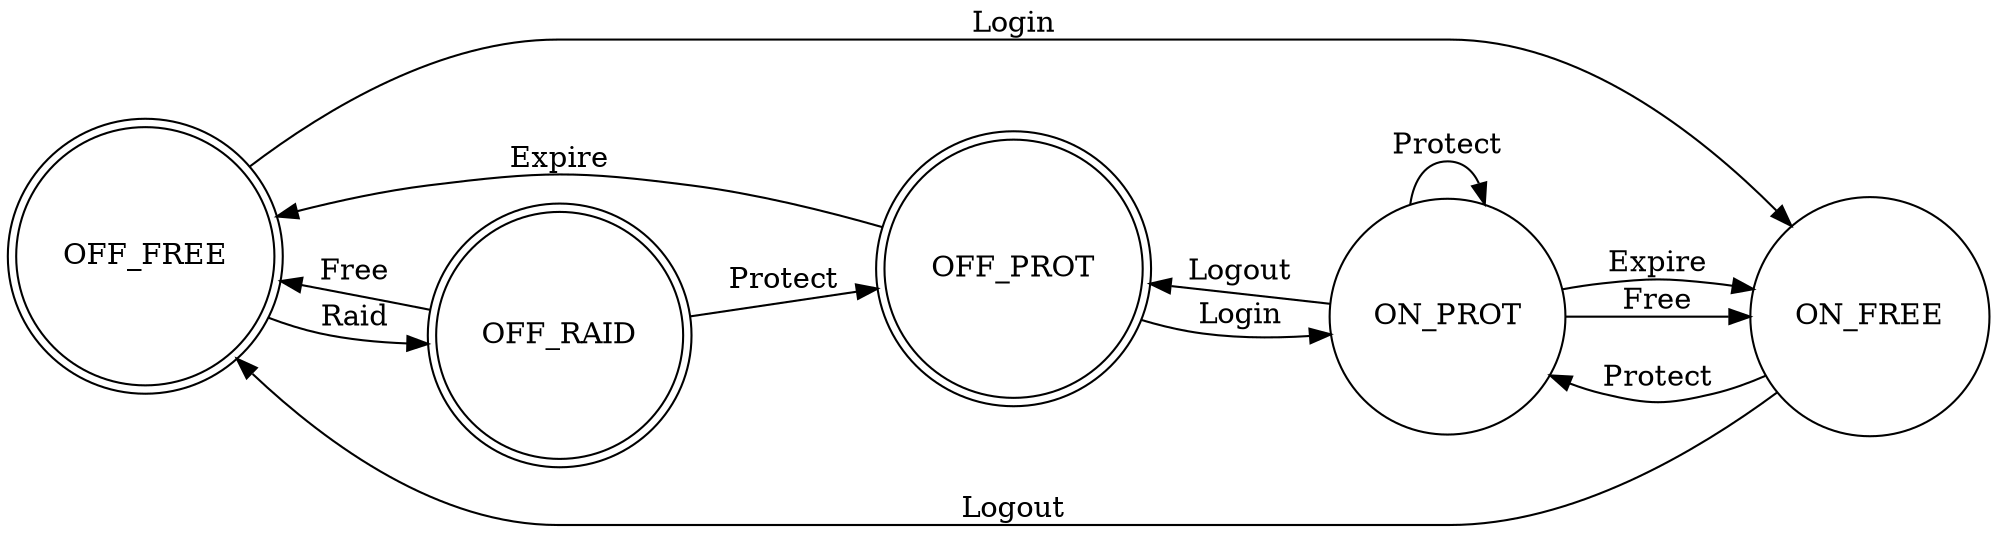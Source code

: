 digraph G {
	rankdir=LR;
	node [shape = doublecircle]; OFF_FREE OFF_PROT OFF_RAID;
	node [shape = circle];
	OFF_FREE->ON_FREE [label="Login"];
	OFF_FREE->OFF_RAID [label="Raid"];
	OFF_PROT->ON_PROT [label="Login"];
	OFF_RAID->OFF_PROT [label="Protect"];
	OFF_RAID->OFF_FREE [label="Free"];
	OFF_PROT->OFF_FREE [label="Expire"];
	ON_FREE->OFF_FREE [label="Logout"];
	ON_FREE->ON_PROT [label="Protect"];
	ON_PROT->OFF_PROT [label="Logout"];
	ON_PROT->ON_FREE [label="Free"];
	ON_PROT->ON_FREE [label="Expire"];
	ON_PROT->ON_PROT [label="Protect"];
}
